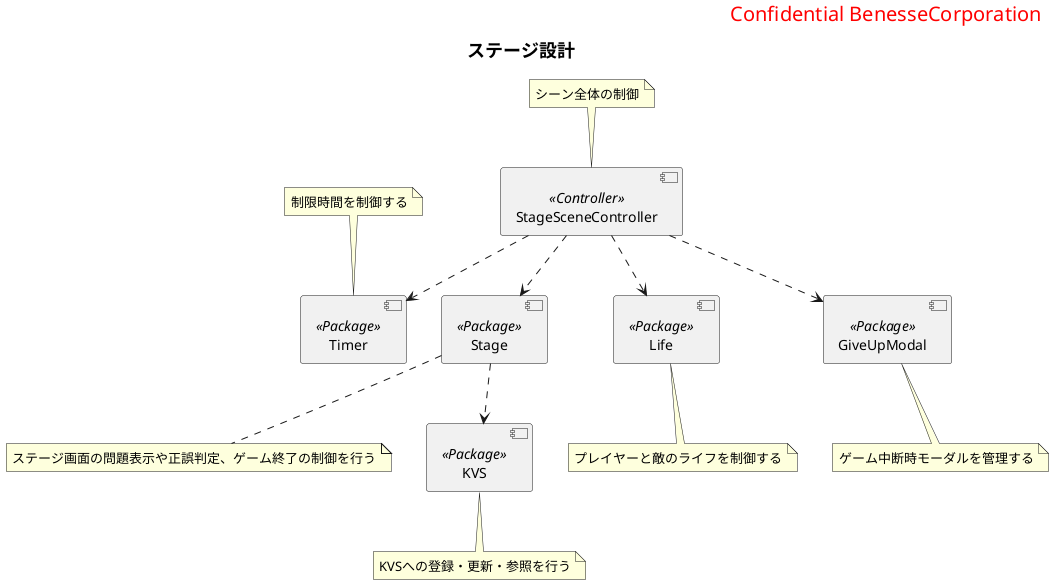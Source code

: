 @startuml
right header <size:20><color:red>Confidential BenesseCorporation</color></size>

title <size:18> ステージ設計 </size>
component StageSceneController as SceneCon <<Controller>>
note top : シーン全体の制御

component Stage as stage <<Package>>
note bottom : ステージ画面の問題表示や正誤判定、ゲーム終了の制御を行う

component Timer as timer <<Package>>
note top : 制限時間を制御する

component Life as life <<Package>>
note bottom : プレイヤーと敵のライフを制御する

component GiveUpModal as GiveUpModal <<Package>>
note bottom : ゲーム中断時モーダルを管理する

component KVS as kvs <<Package>>
note bottom : KVSへの登録・更新・参照を行う

SceneCon ..> stage
SceneCon ..> timer
SceneCon ..> life
SceneCon ..> GiveUpModal
stage ..> kvs

@enduml